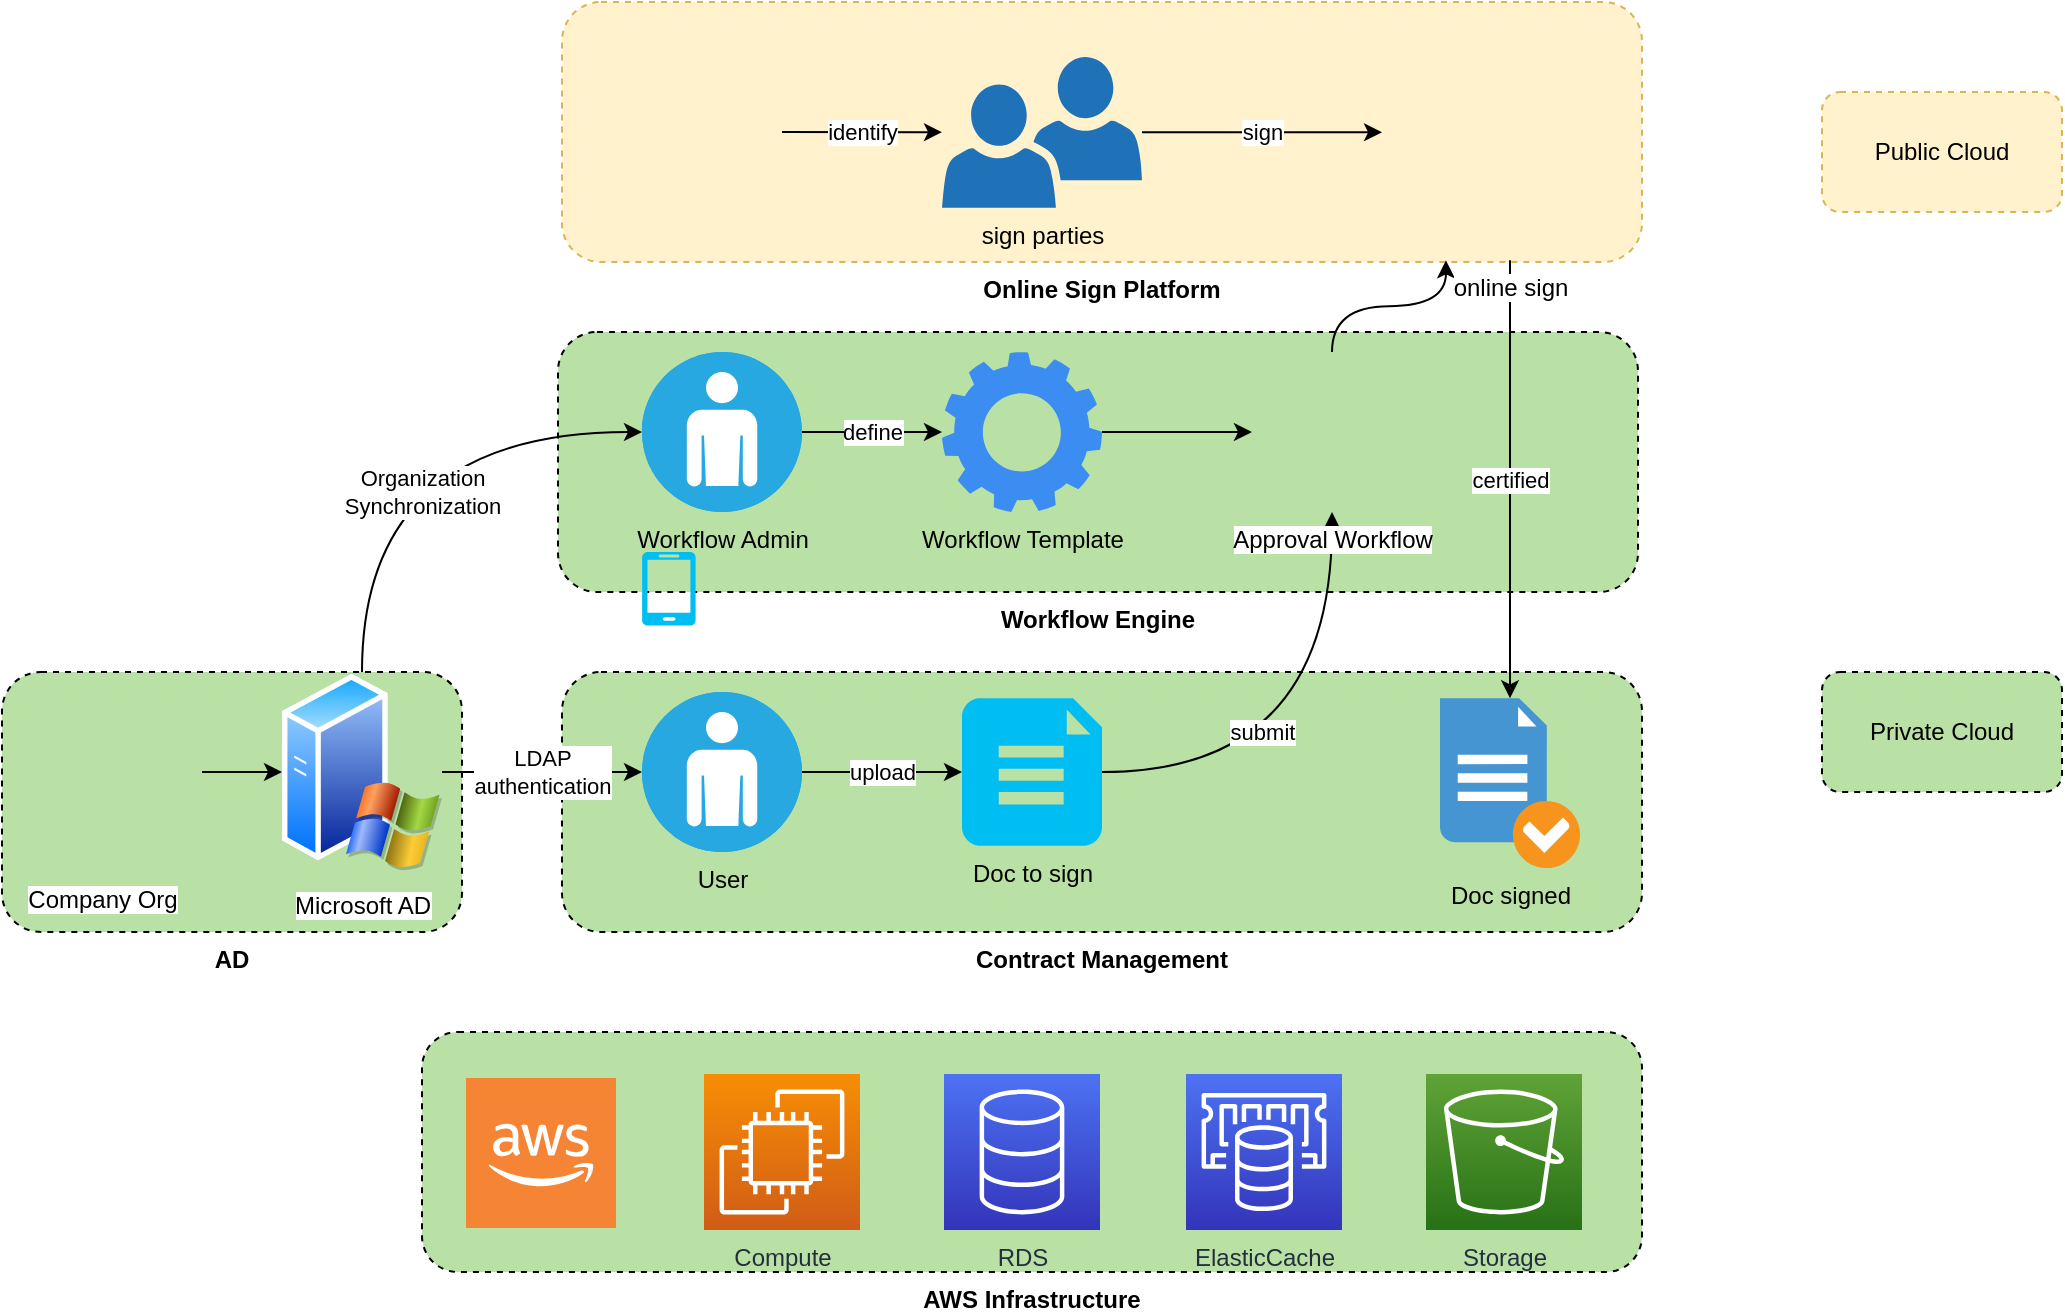 <mxfile version="17.1.2" type="github">
  <diagram id="kdgvufC04MnVnlxBzsQj" name="Page-1">
    <mxGraphModel dx="1052" dy="545" grid="1" gridSize="10" guides="1" tooltips="1" connect="1" arrows="1" fold="1" page="1" pageScale="1" pageWidth="1169" pageHeight="827" math="0" shadow="0">
      <root>
        <mxCell id="0" />
        <mxCell id="1" parent="0" />
        <mxCell id="3Bn5ch2bo24NL3D7hYWo-55" value="&lt;b&gt;Online Sign Platform&lt;/b&gt;" style="rounded=1;whiteSpace=wrap;html=1;dashed=1;labelPosition=center;verticalLabelPosition=bottom;align=center;verticalAlign=top;fillColor=#fff2cc;strokeColor=#d6b656;" vertex="1" parent="1">
          <mxGeometry x="290" y="125" width="540" height="130" as="geometry" />
        </mxCell>
        <mxCell id="3Bn5ch2bo24NL3D7hYWo-54" value="&lt;b&gt;Workflow Engine&lt;/b&gt;" style="rounded=1;whiteSpace=wrap;html=1;dashed=1;labelPosition=center;verticalLabelPosition=bottom;align=center;verticalAlign=top;fillColor=#B9E0A5;" vertex="1" parent="1">
          <mxGeometry x="288" y="290" width="540" height="130" as="geometry" />
        </mxCell>
        <mxCell id="3Bn5ch2bo24NL3D7hYWo-53" value="&lt;b&gt;Contract Management&lt;/b&gt;" style="rounded=1;whiteSpace=wrap;html=1;dashed=1;labelPosition=center;verticalLabelPosition=bottom;align=center;verticalAlign=top;fillColor=#B9E0A5;" vertex="1" parent="1">
          <mxGeometry x="290" y="460" width="540" height="130" as="geometry" />
        </mxCell>
        <mxCell id="3Bn5ch2bo24NL3D7hYWo-51" value="&lt;b&gt;AD&lt;/b&gt;" style="rounded=1;whiteSpace=wrap;html=1;dashed=1;labelPosition=center;verticalLabelPosition=bottom;align=center;verticalAlign=top;fillColor=#B9E0A5;" vertex="1" parent="1">
          <mxGeometry x="10" y="460" width="230" height="130" as="geometry" />
        </mxCell>
        <mxCell id="3Bn5ch2bo24NL3D7hYWo-50" value="&lt;b&gt;AWS Infrastructure&lt;/b&gt;" style="rounded=1;whiteSpace=wrap;html=1;dashed=1;labelPosition=center;verticalLabelPosition=bottom;align=center;verticalAlign=top;fillColor=#B9E0A5;" vertex="1" parent="1">
          <mxGeometry x="220" y="640" width="610" height="120" as="geometry" />
        </mxCell>
        <mxCell id="3Bn5ch2bo24NL3D7hYWo-30" style="edgeStyle=orthogonalEdgeStyle;rounded=0;orthogonalLoop=1;jettySize=auto;html=1;entryX=0;entryY=0.5;entryDx=0;entryDy=0;" edge="1" parent="1" source="3Bn5ch2bo24NL3D7hYWo-9" target="3Bn5ch2bo24NL3D7hYWo-7">
          <mxGeometry relative="1" as="geometry" />
        </mxCell>
        <mxCell id="3Bn5ch2bo24NL3D7hYWo-9" value="Company Org" style="shape=image;html=1;verticalAlign=top;verticalLabelPosition=bottom;labelBackgroundColor=#ffffff;imageAspect=0;aspect=fixed;image=https://cdn3.iconfinder.com/data/icons/business-and-education-1/512/244_team_teamwork_organization_group_company-128.png" vertex="1" parent="1">
          <mxGeometry x="10" y="460" width="100" height="100" as="geometry" />
        </mxCell>
        <mxCell id="3Bn5ch2bo24NL3D7hYWo-32" value="LDAP&lt;br&gt;authentication" style="edgeStyle=orthogonalEdgeStyle;curved=1;rounded=0;orthogonalLoop=1;jettySize=auto;html=1;entryX=0;entryY=0.5;entryDx=0;entryDy=0;entryPerimeter=0;" edge="1" parent="1" source="3Bn5ch2bo24NL3D7hYWo-7" target="3Bn5ch2bo24NL3D7hYWo-16">
          <mxGeometry relative="1" as="geometry" />
        </mxCell>
        <mxCell id="3Bn5ch2bo24NL3D7hYWo-52" value="Organization&lt;br&gt;Synchronization" style="edgeStyle=orthogonalEdgeStyle;curved=1;rounded=0;orthogonalLoop=1;jettySize=auto;html=1;exitX=0.5;exitY=0;exitDx=0;exitDy=0;entryX=0;entryY=0.5;entryDx=0;entryDy=0;entryPerimeter=0;" edge="1" parent="1" source="3Bn5ch2bo24NL3D7hYWo-7" target="3Bn5ch2bo24NL3D7hYWo-36">
          <mxGeometry x="0.154" y="-30" relative="1" as="geometry">
            <mxPoint as="offset" />
          </mxGeometry>
        </mxCell>
        <mxCell id="3Bn5ch2bo24NL3D7hYWo-7" value="Microsoft AD" style="aspect=fixed;perimeter=ellipsePerimeter;html=1;align=center;shadow=0;dashed=0;spacingTop=3;image;image=img/lib/active_directory/windows_server_2.svg;" vertex="1" parent="1">
          <mxGeometry x="150" y="460" width="80" height="100" as="geometry" />
        </mxCell>
        <mxCell id="3Bn5ch2bo24NL3D7hYWo-12" value="Doc signed" style="shadow=0;dashed=0;html=1;strokeColor=none;fillColor=#4495D1;labelPosition=center;verticalLabelPosition=bottom;verticalAlign=top;align=center;outlineConnect=0;shape=mxgraph.veeam.checked_doc;aspect=fixed;" vertex="1" parent="1">
          <mxGeometry x="729" y="473.16" width="70" height="84.89" as="geometry" />
        </mxCell>
        <mxCell id="3Bn5ch2bo24NL3D7hYWo-39" value="submit" style="edgeStyle=orthogonalEdgeStyle;curved=1;rounded=0;orthogonalLoop=1;jettySize=auto;html=1;" edge="1" parent="1" source="3Bn5ch2bo24NL3D7hYWo-13" target="3Bn5ch2bo24NL3D7hYWo-20">
          <mxGeometry x="-0.347" y="20" relative="1" as="geometry">
            <mxPoint as="offset" />
          </mxGeometry>
        </mxCell>
        <mxCell id="3Bn5ch2bo24NL3D7hYWo-13" value="Doc to sign" style="verticalLabelPosition=bottom;html=1;verticalAlign=top;align=center;strokeColor=none;fillColor=#00BEF2;shape=mxgraph.azure.file_2;pointerEvents=1;aspect=fixed;" vertex="1" parent="1">
          <mxGeometry x="490" y="473.16" width="70" height="73.68" as="geometry" />
        </mxCell>
        <mxCell id="3Bn5ch2bo24NL3D7hYWo-34" value="upload" style="edgeStyle=orthogonalEdgeStyle;curved=1;rounded=0;orthogonalLoop=1;jettySize=auto;html=1;" edge="1" parent="1" source="3Bn5ch2bo24NL3D7hYWo-16" target="3Bn5ch2bo24NL3D7hYWo-13">
          <mxGeometry relative="1" as="geometry" />
        </mxCell>
        <mxCell id="3Bn5ch2bo24NL3D7hYWo-16" value="User" style="fillColor=#28A8E0;verticalLabelPosition=bottom;sketch=0;html=1;strokeColor=#ffffff;verticalAlign=top;align=center;points=[[0.145,0.145,0],[0.5,0,0],[0.855,0.145,0],[1,0.5,0],[0.855,0.855,0],[0.5,1,0],[0.145,0.855,0],[0,0.5,0]];pointerEvents=1;shape=mxgraph.cisco_safe.compositeIcon;bgIcon=ellipse;resIcon=mxgraph.cisco_safe.capability.user;aspect=fixed;" vertex="1" parent="1">
          <mxGeometry x="330" y="470" width="80" height="80" as="geometry" />
        </mxCell>
        <mxCell id="3Bn5ch2bo24NL3D7hYWo-42" style="edgeStyle=orthogonalEdgeStyle;curved=1;rounded=0;orthogonalLoop=1;jettySize=auto;html=1;exitX=0.5;exitY=0;exitDx=0;exitDy=0;entryX=0.25;entryY=1;entryDx=0;entryDy=0;" edge="1" parent="1" source="3Bn5ch2bo24NL3D7hYWo-20" target="3Bn5ch2bo24NL3D7hYWo-24">
          <mxGeometry relative="1" as="geometry" />
        </mxCell>
        <mxCell id="3Bn5ch2bo24NL3D7hYWo-20" value="Approval Workflow" style="shape=image;html=1;verticalAlign=top;verticalLabelPosition=bottom;labelBackgroundColor=#ffffff;imageAspect=0;aspect=fixed;image=https://cdn4.iconfinder.com/data/icons/web-ui-color/128/Checkmark-128.png" vertex="1" parent="1">
          <mxGeometry x="635" y="300" width="80" height="80" as="geometry" />
        </mxCell>
        <mxCell id="3Bn5ch2bo24NL3D7hYWo-43" value="certified" style="edgeStyle=orthogonalEdgeStyle;curved=1;rounded=0;orthogonalLoop=1;jettySize=auto;html=1;" edge="1" parent="1" source="3Bn5ch2bo24NL3D7hYWo-24" target="3Bn5ch2bo24NL3D7hYWo-12">
          <mxGeometry relative="1" as="geometry">
            <mxPoint x="790" y="470" as="targetPoint" />
          </mxGeometry>
        </mxCell>
        <mxCell id="3Bn5ch2bo24NL3D7hYWo-24" value="online sign" style="shape=image;html=1;verticalAlign=top;verticalLabelPosition=bottom;labelBackgroundColor=#ffffff;imageAspect=0;aspect=fixed;image=https://cdn3.iconfinder.com/data/icons/lovely/PNG/128/Register.png" vertex="1" parent="1">
          <mxGeometry x="700" y="126.17" width="128" height="128" as="geometry" />
        </mxCell>
        <mxCell id="3Bn5ch2bo24NL3D7hYWo-27" value="" style="group" vertex="1" connectable="0" parent="1">
          <mxGeometry x="242" y="661" width="558" height="78" as="geometry" />
        </mxCell>
        <mxCell id="3Bn5ch2bo24NL3D7hYWo-1" value="Compute" style="sketch=0;points=[[0,0,0],[0.25,0,0],[0.5,0,0],[0.75,0,0],[1,0,0],[0,1,0],[0.25,1,0],[0.5,1,0],[0.75,1,0],[1,1,0],[0,0.25,0],[0,0.5,0],[0,0.75,0],[1,0.25,0],[1,0.5,0],[1,0.75,0]];outlineConnect=0;fontColor=#232F3E;gradientColor=#F78E04;gradientDirection=north;fillColor=#D05C17;strokeColor=#ffffff;dashed=0;verticalLabelPosition=bottom;verticalAlign=top;align=center;html=1;fontSize=12;fontStyle=0;aspect=fixed;shape=mxgraph.aws4.resourceIcon;resIcon=mxgraph.aws4.ec2;" vertex="1" parent="3Bn5ch2bo24NL3D7hYWo-27">
          <mxGeometry x="119" width="78" height="78" as="geometry" />
        </mxCell>
        <mxCell id="3Bn5ch2bo24NL3D7hYWo-3" value="ElasticCache" style="sketch=0;points=[[0,0,0],[0.25,0,0],[0.5,0,0],[0.75,0,0],[1,0,0],[0,1,0],[0.25,1,0],[0.5,1,0],[0.75,1,0],[1,1,0],[0,0.25,0],[0,0.5,0],[0,0.75,0],[1,0.25,0],[1,0.5,0],[1,0.75,0]];outlineConnect=0;fontColor=#232F3E;gradientColor=#4D72F3;gradientDirection=north;fillColor=#3334B9;strokeColor=#ffffff;dashed=0;verticalLabelPosition=bottom;verticalAlign=top;align=center;html=1;fontSize=12;fontStyle=0;aspect=fixed;shape=mxgraph.aws4.resourceIcon;resIcon=mxgraph.aws4.elasticache;" vertex="1" parent="3Bn5ch2bo24NL3D7hYWo-27">
          <mxGeometry x="360" width="78" height="78" as="geometry" />
        </mxCell>
        <mxCell id="3Bn5ch2bo24NL3D7hYWo-4" value="RDS" style="sketch=0;points=[[0,0,0],[0.25,0,0],[0.5,0,0],[0.75,0,0],[1,0,0],[0,1,0],[0.25,1,0],[0.5,1,0],[0.75,1,0],[1,1,0],[0,0.25,0],[0,0.5,0],[0,0.75,0],[1,0.25,0],[1,0.5,0],[1,0.75,0]];outlineConnect=0;fontColor=#232F3E;gradientColor=#4D72F3;gradientDirection=north;fillColor=#3334B9;strokeColor=#ffffff;dashed=0;verticalLabelPosition=bottom;verticalAlign=top;align=center;html=1;fontSize=12;fontStyle=0;aspect=fixed;shape=mxgraph.aws4.resourceIcon;resIcon=mxgraph.aws4.database;" vertex="1" parent="3Bn5ch2bo24NL3D7hYWo-27">
          <mxGeometry x="239" width="78" height="78" as="geometry" />
        </mxCell>
        <mxCell id="3Bn5ch2bo24NL3D7hYWo-10" value="Storage" style="sketch=0;points=[[0,0,0],[0.25,0,0],[0.5,0,0],[0.75,0,0],[1,0,0],[0,1,0],[0.25,1,0],[0.5,1,0],[0.75,1,0],[1,1,0],[0,0.25,0],[0,0.5,0],[0,0.75,0],[1,0.25,0],[1,0.5,0],[1,0.75,0]];outlineConnect=0;fontColor=#232F3E;gradientColor=#60A337;gradientDirection=north;fillColor=#277116;strokeColor=#ffffff;dashed=0;verticalLabelPosition=bottom;verticalAlign=top;align=center;html=1;fontSize=12;fontStyle=0;aspect=fixed;shape=mxgraph.aws4.resourceIcon;resIcon=mxgraph.aws4.s3;" vertex="1" parent="3Bn5ch2bo24NL3D7hYWo-27">
          <mxGeometry x="480" width="78" height="78" as="geometry" />
        </mxCell>
        <mxCell id="3Bn5ch2bo24NL3D7hYWo-17" value="" style="outlineConnect=0;dashed=0;verticalLabelPosition=bottom;verticalAlign=top;align=center;html=1;shape=mxgraph.aws3.cloud_2;fillColor=#F58534;gradientColor=none;" vertex="1" parent="3Bn5ch2bo24NL3D7hYWo-27">
          <mxGeometry y="2" width="75" height="75" as="geometry" />
        </mxCell>
        <mxCell id="3Bn5ch2bo24NL3D7hYWo-28" value="" style="group" vertex="1" connectable="0" parent="1">
          <mxGeometry x="330" y="400" width="290" height="180" as="geometry" />
        </mxCell>
        <mxCell id="3Bn5ch2bo24NL3D7hYWo-25" value="" style="verticalLabelPosition=bottom;html=1;verticalAlign=top;align=center;strokeColor=none;fillColor=#00BEF2;shape=mxgraph.azure.mobile;pointerEvents=1;" vertex="1" parent="3Bn5ch2bo24NL3D7hYWo-28">
          <mxGeometry width="26.797" height="36.719" as="geometry" />
        </mxCell>
        <mxCell id="3Bn5ch2bo24NL3D7hYWo-26" value="" style="shape=image;html=1;verticalAlign=top;verticalLabelPosition=bottom;labelBackgroundColor=#ffffff;imageAspect=0;aspect=fixed;image=https://cdn2.iconfinder.com/data/icons/whcompare-isometric-web-hosting-servers/50/web-browser-on-laptop-128.png" vertex="1" parent="3Bn5ch2bo24NL3D7hYWo-28">
          <mxGeometry width="78.068" height="78.068" as="geometry" />
        </mxCell>
        <mxCell id="3Bn5ch2bo24NL3D7hYWo-38" style="edgeStyle=orthogonalEdgeStyle;curved=1;rounded=0;orthogonalLoop=1;jettySize=auto;html=1;entryX=0;entryY=0.5;entryDx=0;entryDy=0;" edge="1" parent="1" source="3Bn5ch2bo24NL3D7hYWo-29" target="3Bn5ch2bo24NL3D7hYWo-20">
          <mxGeometry relative="1" as="geometry" />
        </mxCell>
        <mxCell id="3Bn5ch2bo24NL3D7hYWo-29" value="Workflow Template" style="sketch=0;html=1;aspect=fixed;strokeColor=none;shadow=0;align=center;verticalAlign=top;fillColor=#3B8DF1;shape=mxgraph.gcp2.gear;labelPosition=center;verticalLabelPosition=bottom;" vertex="1" parent="1">
          <mxGeometry x="480" y="300" width="80" height="80" as="geometry" />
        </mxCell>
        <mxCell id="3Bn5ch2bo24NL3D7hYWo-37" value="define" style="edgeStyle=orthogonalEdgeStyle;curved=1;rounded=0;orthogonalLoop=1;jettySize=auto;html=1;entryX=0;entryY=0.5;entryDx=0;entryDy=0;entryPerimeter=0;" edge="1" parent="1" source="3Bn5ch2bo24NL3D7hYWo-36" target="3Bn5ch2bo24NL3D7hYWo-29">
          <mxGeometry relative="1" as="geometry" />
        </mxCell>
        <mxCell id="3Bn5ch2bo24NL3D7hYWo-36" value="Workflow Admin" style="fillColor=#28A8E0;verticalLabelPosition=bottom;sketch=0;html=1;strokeColor=#ffffff;verticalAlign=top;align=center;points=[[0.145,0.145,0],[0.5,0,0],[0.855,0.145,0],[1,0.5,0],[0.855,0.855,0],[0.5,1,0],[0.145,0.855,0],[0,0.5,0]];pointerEvents=1;shape=mxgraph.cisco_safe.compositeIcon;bgIcon=ellipse;resIcon=mxgraph.cisco_safe.capability.user;aspect=fixed;" vertex="1" parent="1">
          <mxGeometry x="330" y="300" width="80" height="80" as="geometry" />
        </mxCell>
        <mxCell id="3Bn5ch2bo24NL3D7hYWo-41" value="sign" style="edgeStyle=orthogonalEdgeStyle;curved=1;rounded=0;orthogonalLoop=1;jettySize=auto;html=1;entryX=0;entryY=0.5;entryDx=0;entryDy=0;" edge="1" parent="1" source="3Bn5ch2bo24NL3D7hYWo-40" target="3Bn5ch2bo24NL3D7hYWo-24">
          <mxGeometry relative="1" as="geometry">
            <mxPoint x="620" y="240" as="sourcePoint" />
          </mxGeometry>
        </mxCell>
        <mxCell id="3Bn5ch2bo24NL3D7hYWo-40" value="sign parties" style="sketch=0;pointerEvents=1;shadow=0;dashed=0;html=1;strokeColor=none;fillColor=#505050;labelPosition=center;verticalLabelPosition=bottom;verticalAlign=top;outlineConnect=0;align=center;shape=mxgraph.office.users.users_two;fillColor=#2072B8;aspect=fixed;" vertex="1" parent="1">
          <mxGeometry x="480" y="152.45" width="100" height="75.44" as="geometry" />
        </mxCell>
        <mxCell id="3Bn5ch2bo24NL3D7hYWo-49" value="identify" style="edgeStyle=orthogonalEdgeStyle;curved=1;rounded=0;orthogonalLoop=1;jettySize=auto;html=1;" edge="1" parent="1" source="3Bn5ch2bo24NL3D7hYWo-46" target="3Bn5ch2bo24NL3D7hYWo-40">
          <mxGeometry relative="1" as="geometry" />
        </mxCell>
        <mxCell id="3Bn5ch2bo24NL3D7hYWo-46" value="" style="shape=image;html=1;verticalAlign=top;verticalLabelPosition=bottom;labelBackgroundColor=#ffffff;imageAspect=0;aspect=fixed;image=https://cdn4.iconfinder.com/data/icons/48-bubbles/48/31.ID-Horizontal-128.png" vertex="1" parent="1">
          <mxGeometry x="320" y="150" width="80" height="80" as="geometry" />
        </mxCell>
        <mxCell id="3Bn5ch2bo24NL3D7hYWo-56" value="Private Cloud" style="rounded=1;whiteSpace=wrap;html=1;dashed=1;fillColor=#B9E0A5;" vertex="1" parent="1">
          <mxGeometry x="920" y="460" width="120" height="60" as="geometry" />
        </mxCell>
        <mxCell id="3Bn5ch2bo24NL3D7hYWo-57" value="Public Cloud" style="rounded=1;whiteSpace=wrap;html=1;dashed=1;fillColor=#fff2cc;strokeColor=#d6b656;" vertex="1" parent="1">
          <mxGeometry x="920" y="170" width="120" height="60" as="geometry" />
        </mxCell>
      </root>
    </mxGraphModel>
  </diagram>
</mxfile>
